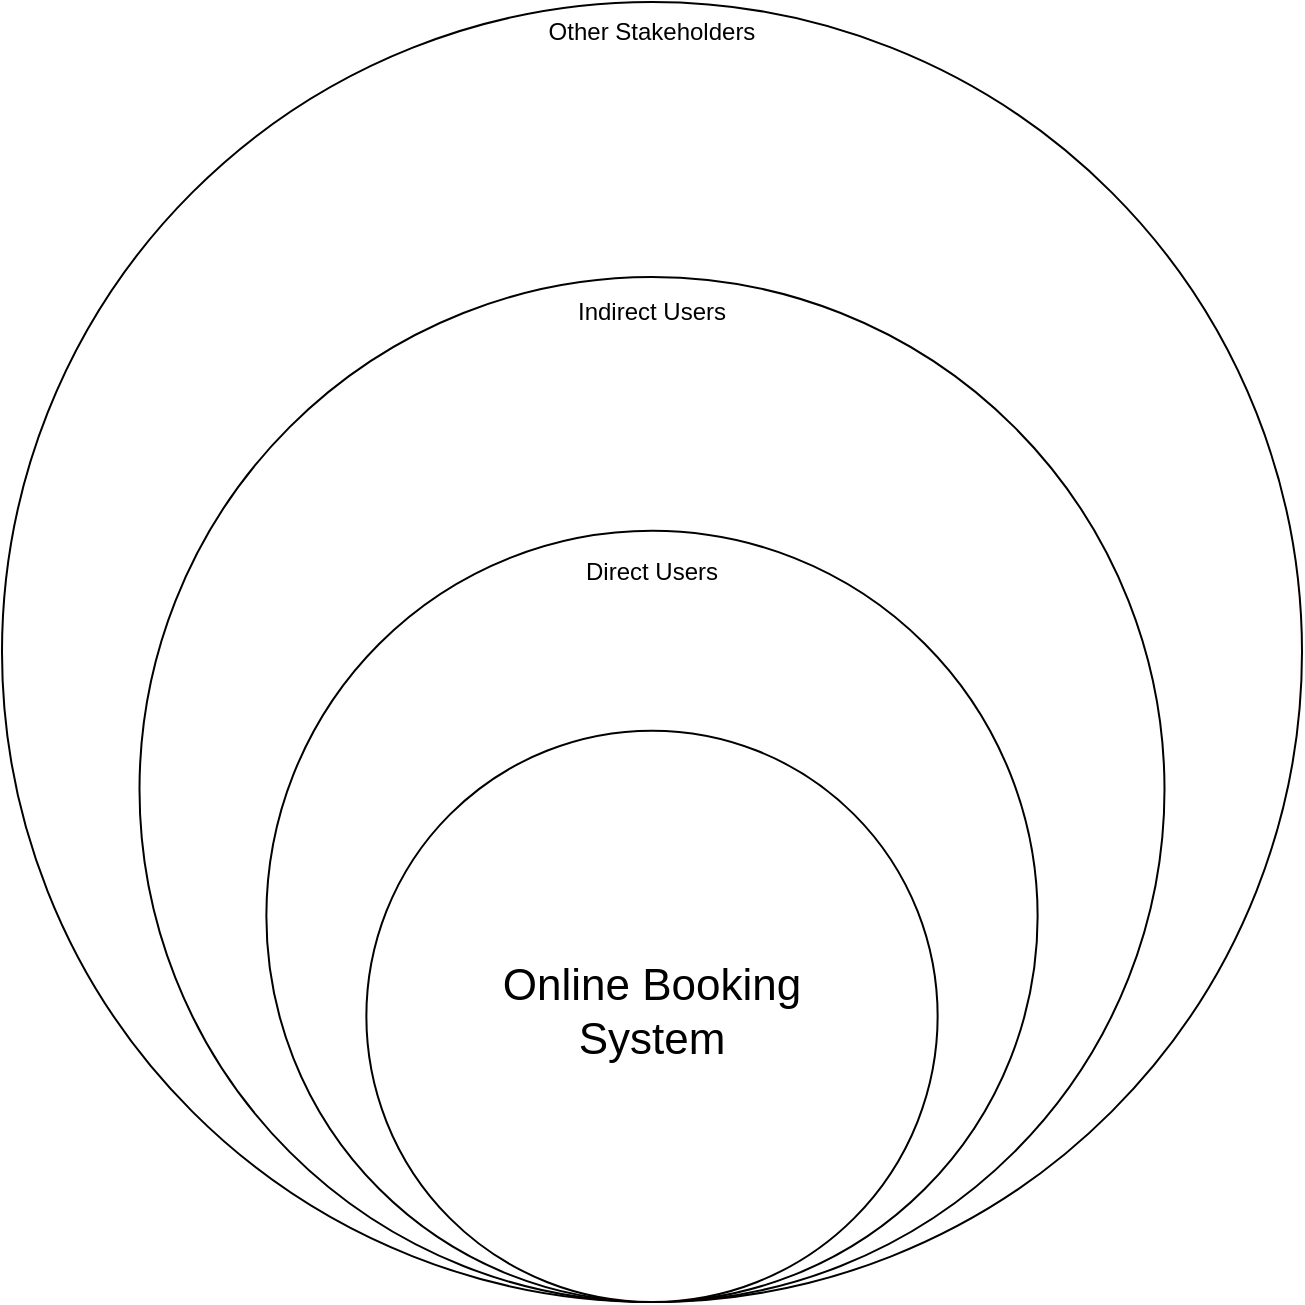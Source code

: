 <mxfile version="28.2.5">
  <diagram name="Page-1" id="3pftOQPsZ4v80Mipi9X5">
    <mxGraphModel dx="1896" dy="755" grid="1" gridSize="10" guides="1" tooltips="1" connect="1" arrows="1" fold="1" page="1" pageScale="1" pageWidth="827" pageHeight="1169" math="0" shadow="0">
      <root>
        <mxCell id="0" />
        <mxCell id="1" parent="0" />
        <mxCell id="a4tCJnRa7qCzZtoUwaEh-1" value="" style="ellipse;whiteSpace=wrap;html=1;aspect=fixed;" vertex="1" parent="1">
          <mxGeometry x="80" y="60" width="650" height="650" as="geometry" />
        </mxCell>
        <mxCell id="a4tCJnRa7qCzZtoUwaEh-2" value="" style="ellipse;whiteSpace=wrap;html=1;aspect=fixed;" vertex="1" parent="1">
          <mxGeometry x="148.75" y="197.5" width="512.5" height="512.5" as="geometry" />
        </mxCell>
        <mxCell id="a4tCJnRa7qCzZtoUwaEh-5" value="" style="ellipse;whiteSpace=wrap;html=1;aspect=fixed;" vertex="1" parent="1">
          <mxGeometry x="212.185" y="324.37" width="385.63" height="385.63" as="geometry" />
        </mxCell>
        <mxCell id="a4tCJnRa7qCzZtoUwaEh-6" value="" style="ellipse;whiteSpace=wrap;html=1;aspect=fixed;" vertex="1" parent="1">
          <mxGeometry x="262.185" y="424.37" width="285.63" height="285.63" as="geometry" />
        </mxCell>
        <mxCell id="a4tCJnRa7qCzZtoUwaEh-10" value="&lt;font style=&quot;font-size: 22px;&quot;&gt;Online Booking System&lt;/font&gt;" style="text;html=1;align=center;verticalAlign=middle;whiteSpace=wrap;rounded=0;" vertex="1" parent="1">
          <mxGeometry x="290" y="470" width="230" height="190" as="geometry" />
        </mxCell>
        <mxCell id="a4tCJnRa7qCzZtoUwaEh-11" value="Direct Users" style="text;html=1;align=center;verticalAlign=middle;whiteSpace=wrap;rounded=0;" vertex="1" parent="1">
          <mxGeometry x="340" y="330" width="130" height="30" as="geometry" />
        </mxCell>
        <mxCell id="a4tCJnRa7qCzZtoUwaEh-12" value="Indirect Users" style="text;html=1;align=center;verticalAlign=middle;whiteSpace=wrap;rounded=0;" vertex="1" parent="1">
          <mxGeometry x="340" y="200" width="130" height="30" as="geometry" />
        </mxCell>
        <mxCell id="a4tCJnRa7qCzZtoUwaEh-13" value="Other Stakeholders" style="text;html=1;align=center;verticalAlign=middle;whiteSpace=wrap;rounded=0;" vertex="1" parent="1">
          <mxGeometry x="340" y="60" width="130" height="30" as="geometry" />
        </mxCell>
      </root>
    </mxGraphModel>
  </diagram>
</mxfile>
